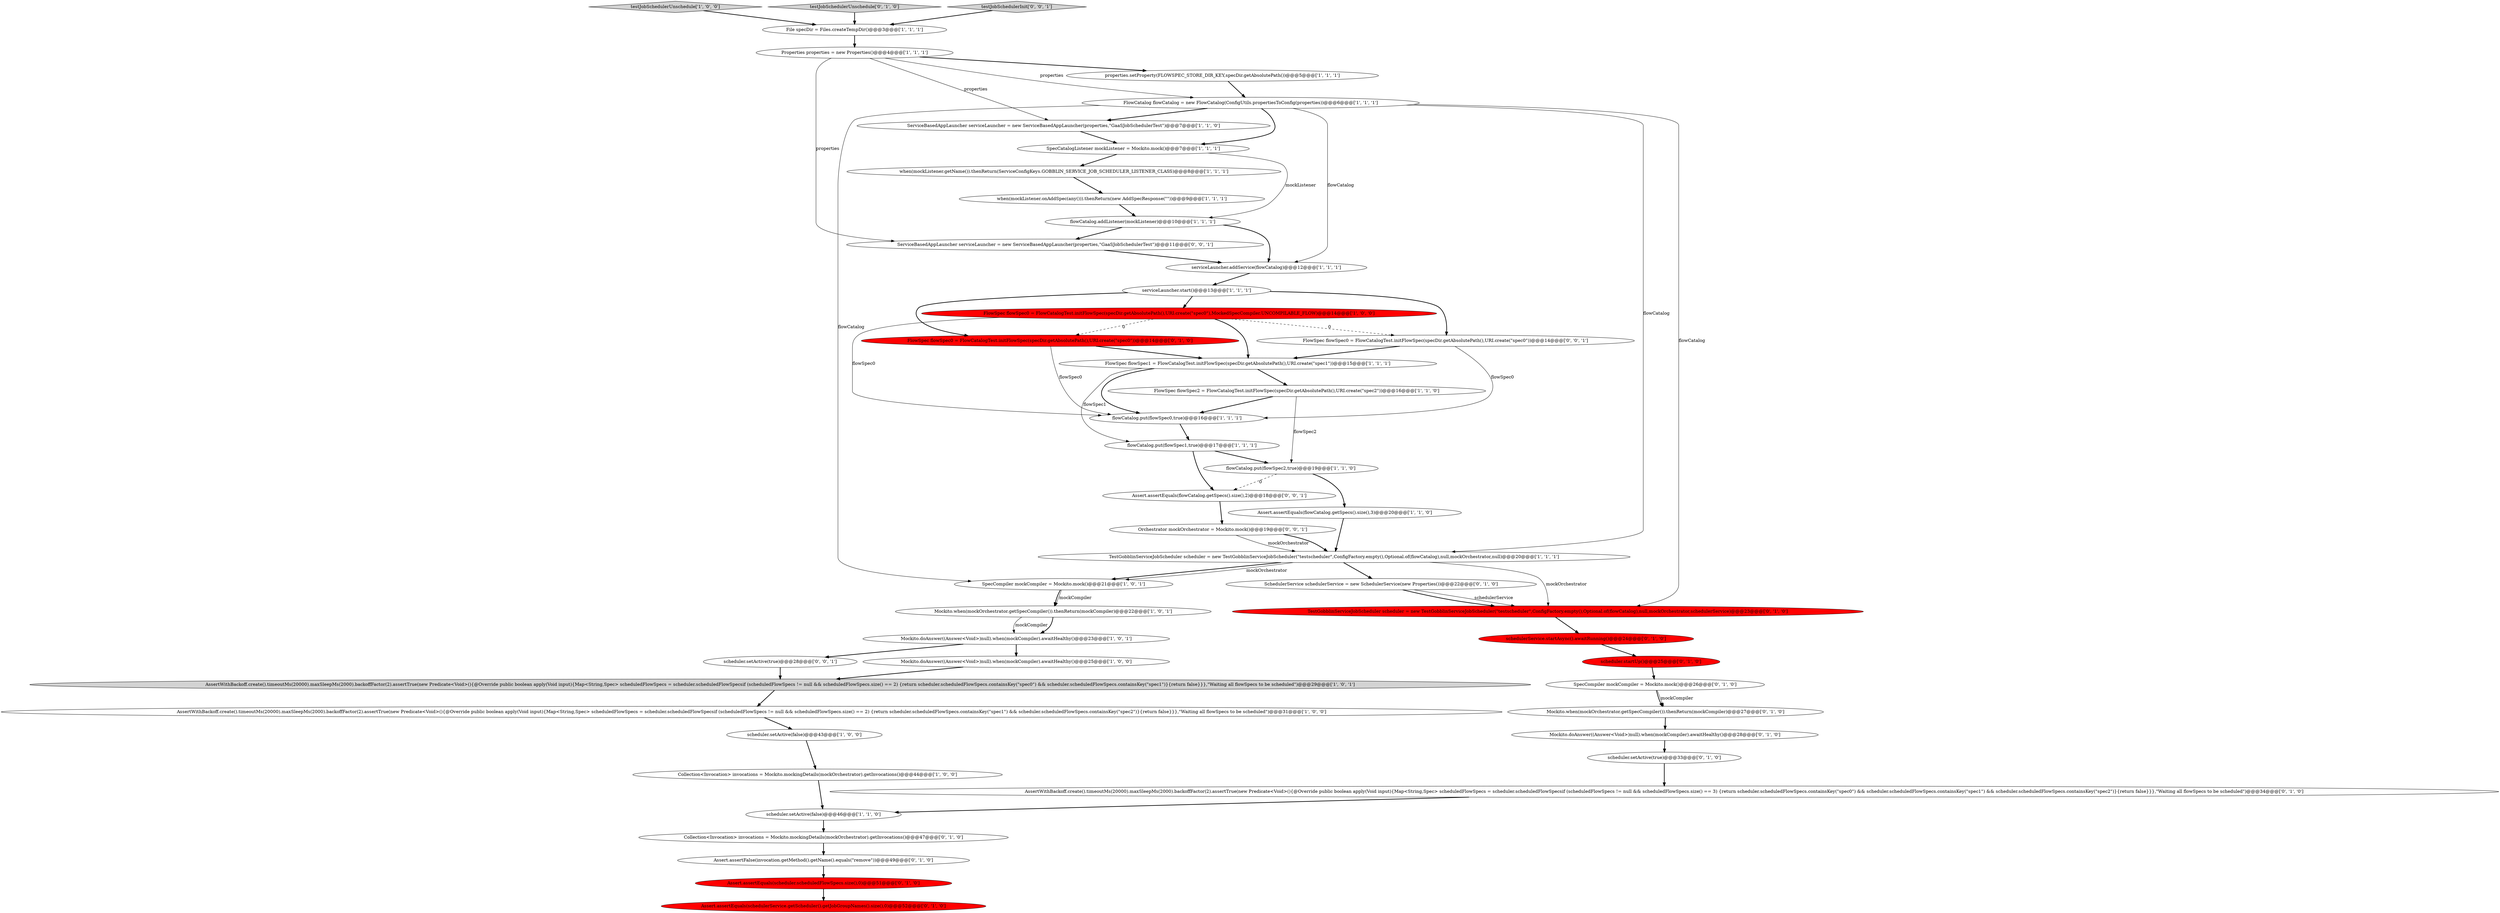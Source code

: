 digraph {
31 [style = filled, label = "AssertWithBackoff.create().timeoutMs(20000).maxSleepMs(2000).backoffFactor(2).assertTrue(new Predicate<Void>(){@Override public boolean apply(Void input){Map<String,Spec> scheduledFlowSpecs = scheduler.scheduledFlowSpecsif (scheduledFlowSpecs != null && scheduledFlowSpecs.size() == 3) {return scheduler.scheduledFlowSpecs.containsKey(\"spec0\") && scheduler.scheduledFlowSpecs.containsKey(\"spec1\") && scheduler.scheduledFlowSpecs.containsKey(\"spec2\")}{return false}}},\"Waiting all flowSpecs to be scheduled\")@@@34@@@['0', '1', '0']", fillcolor = white, shape = ellipse image = "AAA0AAABBB2BBB"];
30 [style = filled, label = "SpecCompiler mockCompiler = Mockito.mock()@@@26@@@['0', '1', '0']", fillcolor = white, shape = ellipse image = "AAA0AAABBB2BBB"];
11 [style = filled, label = "TestGobblinServiceJobScheduler scheduler = new TestGobblinServiceJobScheduler(\"testscheduler\",ConfigFactory.empty(),Optional.of(flowCatalog),null,mockOrchestrator,null)@@@20@@@['1', '1', '1']", fillcolor = white, shape = ellipse image = "AAA0AAABBB1BBB"];
5 [style = filled, label = "Assert.assertEquals(flowCatalog.getSpecs().size(),3)@@@20@@@['1', '1', '0']", fillcolor = white, shape = ellipse image = "AAA0AAABBB1BBB"];
39 [style = filled, label = "Assert.assertEquals(scheduler.scheduledFlowSpecs.size(),0)@@@51@@@['0', '1', '0']", fillcolor = red, shape = ellipse image = "AAA1AAABBB2BBB"];
41 [style = filled, label = "Assert.assertFalse(invocation.getMethod().getName().equals(\"remove\"))@@@49@@@['0', '1', '0']", fillcolor = white, shape = ellipse image = "AAA0AAABBB2BBB"];
18 [style = filled, label = "Mockito.when(mockOrchestrator.getSpecCompiler()).thenReturn(mockCompiler)@@@22@@@['1', '0', '1']", fillcolor = white, shape = ellipse image = "AAA0AAABBB1BBB"];
1 [style = filled, label = "flowCatalog.put(flowSpec1,true)@@@17@@@['1', '1', '1']", fillcolor = white, shape = ellipse image = "AAA0AAABBB1BBB"];
7 [style = filled, label = "Properties properties = new Properties()@@@4@@@['1', '1', '1']", fillcolor = white, shape = ellipse image = "AAA0AAABBB1BBB"];
32 [style = filled, label = "scheduler.setActive(true)@@@33@@@['0', '1', '0']", fillcolor = white, shape = ellipse image = "AAA0AAABBB2BBB"];
26 [style = filled, label = "properties.setProperty(FLOWSPEC_STORE_DIR_KEY,specDir.getAbsolutePath())@@@5@@@['1', '1', '1']", fillcolor = white, shape = ellipse image = "AAA0AAABBB1BBB"];
42 [style = filled, label = "SchedulerService schedulerService = new SchedulerService(new Properties())@@@22@@@['0', '1', '0']", fillcolor = white, shape = ellipse image = "AAA0AAABBB2BBB"];
46 [style = filled, label = "Orchestrator mockOrchestrator = Mockito.mock()@@@19@@@['0', '0', '1']", fillcolor = white, shape = ellipse image = "AAA0AAABBB3BBB"];
48 [style = filled, label = "FlowSpec flowSpec0 = FlowCatalogTest.initFlowSpec(specDir.getAbsolutePath(),URI.create(\"spec0\"))@@@14@@@['0', '0', '1']", fillcolor = white, shape = ellipse image = "AAA0AAABBB3BBB"];
0 [style = filled, label = "Mockito.doAnswer((Answer<Void>)null).when(mockCompiler).awaitHealthy()@@@25@@@['1', '0', '0']", fillcolor = white, shape = ellipse image = "AAA0AAABBB1BBB"];
37 [style = filled, label = "Assert.assertEquals(schedulerService.getScheduler().getJobGroupNames().size(),0)@@@52@@@['0', '1', '0']", fillcolor = red, shape = ellipse image = "AAA1AAABBB2BBB"];
6 [style = filled, label = "testJobSchedulerUnschedule['1', '0', '0']", fillcolor = lightgray, shape = diamond image = "AAA0AAABBB1BBB"];
43 [style = filled, label = "testJobSchedulerUnschedule['0', '1', '0']", fillcolor = lightgray, shape = diamond image = "AAA0AAABBB2BBB"];
4 [style = filled, label = "ServiceBasedAppLauncher serviceLauncher = new ServiceBasedAppLauncher(properties,\"GaaSJobSchedulerTest\")@@@7@@@['1', '1', '0']", fillcolor = white, shape = ellipse image = "AAA0AAABBB1BBB"];
45 [style = filled, label = "scheduler.setActive(true)@@@28@@@['0', '0', '1']", fillcolor = white, shape = ellipse image = "AAA0AAABBB3BBB"];
24 [style = filled, label = "SpecCompiler mockCompiler = Mockito.mock()@@@21@@@['1', '0', '1']", fillcolor = white, shape = ellipse image = "AAA0AAABBB1BBB"];
14 [style = filled, label = "when(mockListener.getName()).thenReturn(ServiceConfigKeys.GOBBLIN_SERVICE_JOB_SCHEDULER_LISTENER_CLASS)@@@8@@@['1', '1', '1']", fillcolor = white, shape = ellipse image = "AAA0AAABBB1BBB"];
22 [style = filled, label = "FlowSpec flowSpec1 = FlowCatalogTest.initFlowSpec(specDir.getAbsolutePath(),URI.create(\"spec1\"))@@@15@@@['1', '1', '1']", fillcolor = white, shape = ellipse image = "AAA0AAABBB1BBB"];
2 [style = filled, label = "Collection<Invocation> invocations = Mockito.mockingDetails(mockOrchestrator).getInvocations()@@@44@@@['1', '0', '0']", fillcolor = white, shape = ellipse image = "AAA0AAABBB1BBB"];
27 [style = filled, label = "SpecCatalogListener mockListener = Mockito.mock()@@@7@@@['1', '1', '1']", fillcolor = white, shape = ellipse image = "AAA0AAABBB1BBB"];
47 [style = filled, label = "testJobSchedulerInit['0', '0', '1']", fillcolor = lightgray, shape = diamond image = "AAA0AAABBB3BBB"];
8 [style = filled, label = "FlowCatalog flowCatalog = new FlowCatalog(ConfigUtils.propertiesToConfig(properties))@@@6@@@['1', '1', '1']", fillcolor = white, shape = ellipse image = "AAA0AAABBB1BBB"];
38 [style = filled, label = "Mockito.doAnswer((Answer<Void>)null).when(mockCompiler).awaitHealthy()@@@28@@@['0', '1', '0']", fillcolor = white, shape = ellipse image = "AAA0AAABBB2BBB"];
23 [style = filled, label = "when(mockListener.onAddSpec(any())).thenReturn(new AddSpecResponse(\"\"))@@@9@@@['1', '1', '1']", fillcolor = white, shape = ellipse image = "AAA0AAABBB1BBB"];
10 [style = filled, label = "File specDir = Files.createTempDir()@@@3@@@['1', '1', '1']", fillcolor = white, shape = ellipse image = "AAA0AAABBB1BBB"];
44 [style = filled, label = "ServiceBasedAppLauncher serviceLauncher = new ServiceBasedAppLauncher(properties,\"GaaSJobSchedulerTest\")@@@11@@@['0', '0', '1']", fillcolor = white, shape = ellipse image = "AAA0AAABBB3BBB"];
3 [style = filled, label = "AssertWithBackoff.create().timeoutMs(20000).maxSleepMs(2000).backoffFactor(2).assertTrue(new Predicate<Void>(){@Override public boolean apply(Void input){Map<String,Spec> scheduledFlowSpecs = scheduler.scheduledFlowSpecsif (scheduledFlowSpecs != null && scheduledFlowSpecs.size() == 2) {return scheduler.scheduledFlowSpecs.containsKey(\"spec0\") && scheduler.scheduledFlowSpecs.containsKey(\"spec1\")}{return false}}},\"Waiting all flowSpecs to be scheduled\")@@@29@@@['1', '0', '1']", fillcolor = lightgray, shape = ellipse image = "AAA0AAABBB1BBB"];
13 [style = filled, label = "FlowSpec flowSpec0 = FlowCatalogTest.initFlowSpec(specDir.getAbsolutePath(),URI.create(\"spec0\"),MockedSpecCompiler.UNCOMPILABLE_FLOW)@@@14@@@['1', '0', '0']", fillcolor = red, shape = ellipse image = "AAA1AAABBB1BBB"];
29 [style = filled, label = "Mockito.when(mockOrchestrator.getSpecCompiler()).thenReturn(mockCompiler)@@@27@@@['0', '1', '0']", fillcolor = white, shape = ellipse image = "AAA0AAABBB2BBB"];
49 [style = filled, label = "Assert.assertEquals(flowCatalog.getSpecs().size(),2)@@@18@@@['0', '0', '1']", fillcolor = white, shape = ellipse image = "AAA0AAABBB3BBB"];
19 [style = filled, label = "flowCatalog.put(flowSpec2,true)@@@19@@@['1', '1', '0']", fillcolor = white, shape = ellipse image = "AAA0AAABBB1BBB"];
33 [style = filled, label = "schedulerService.startAsync().awaitRunning()@@@24@@@['0', '1', '0']", fillcolor = red, shape = ellipse image = "AAA1AAABBB2BBB"];
17 [style = filled, label = "serviceLauncher.addService(flowCatalog)@@@12@@@['1', '1', '1']", fillcolor = white, shape = ellipse image = "AAA0AAABBB1BBB"];
15 [style = filled, label = "AssertWithBackoff.create().timeoutMs(20000).maxSleepMs(2000).backoffFactor(2).assertTrue(new Predicate<Void>(){@Override public boolean apply(Void input){Map<String,Spec> scheduledFlowSpecs = scheduler.scheduledFlowSpecsif (scheduledFlowSpecs != null && scheduledFlowSpecs.size() == 2) {return scheduler.scheduledFlowSpecs.containsKey(\"spec1\") && scheduler.scheduledFlowSpecs.containsKey(\"spec2\")}{return false}}},\"Waiting all flowSpecs to be scheduled\")@@@31@@@['1', '0', '0']", fillcolor = white, shape = ellipse image = "AAA0AAABBB1BBB"];
21 [style = filled, label = "flowCatalog.put(flowSpec0,true)@@@16@@@['1', '1', '1']", fillcolor = white, shape = ellipse image = "AAA0AAABBB1BBB"];
34 [style = filled, label = "scheduler.startUp()@@@25@@@['0', '1', '0']", fillcolor = red, shape = ellipse image = "AAA1AAABBB2BBB"];
20 [style = filled, label = "scheduler.setActive(false)@@@46@@@['1', '1', '0']", fillcolor = white, shape = ellipse image = "AAA0AAABBB1BBB"];
9 [style = filled, label = "scheduler.setActive(false)@@@43@@@['1', '0', '0']", fillcolor = white, shape = ellipse image = "AAA0AAABBB1BBB"];
35 [style = filled, label = "FlowSpec flowSpec0 = FlowCatalogTest.initFlowSpec(specDir.getAbsolutePath(),URI.create(\"spec0\"))@@@14@@@['0', '1', '0']", fillcolor = red, shape = ellipse image = "AAA1AAABBB2BBB"];
12 [style = filled, label = "Mockito.doAnswer((Answer<Void>)null).when(mockCompiler).awaitHealthy()@@@23@@@['1', '0', '1']", fillcolor = white, shape = ellipse image = "AAA0AAABBB1BBB"];
28 [style = filled, label = "flowCatalog.addListener(mockListener)@@@10@@@['1', '1', '1']", fillcolor = white, shape = ellipse image = "AAA0AAABBB1BBB"];
25 [style = filled, label = "serviceLauncher.start()@@@13@@@['1', '1', '1']", fillcolor = white, shape = ellipse image = "AAA0AAABBB1BBB"];
36 [style = filled, label = "TestGobblinServiceJobScheduler scheduler = new TestGobblinServiceJobScheduler(\"testscheduler\",ConfigFactory.empty(),Optional.of(flowCatalog),null,mockOrchestrator,schedulerService)@@@23@@@['0', '1', '0']", fillcolor = red, shape = ellipse image = "AAA1AAABBB2BBB"];
40 [style = filled, label = "Collection<Invocation> invocations = Mockito.mockingDetails(mockOrchestrator).getInvocations()@@@47@@@['0', '1', '0']", fillcolor = white, shape = ellipse image = "AAA0AAABBB2BBB"];
16 [style = filled, label = "FlowSpec flowSpec2 = FlowCatalogTest.initFlowSpec(specDir.getAbsolutePath(),URI.create(\"spec2\"))@@@16@@@['1', '1', '0']", fillcolor = white, shape = ellipse image = "AAA0AAABBB1BBB"];
39->37 [style = bold, label=""];
0->3 [style = bold, label=""];
17->25 [style = bold, label=""];
11->36 [style = solid, label="mockOrchestrator"];
42->36 [style = solid, label="schedulerService"];
2->20 [style = bold, label=""];
12->45 [style = bold, label=""];
7->44 [style = solid, label="properties"];
27->14 [style = bold, label=""];
13->35 [style = dashed, label="0"];
45->3 [style = bold, label=""];
9->2 [style = bold, label=""];
25->13 [style = bold, label=""];
22->16 [style = bold, label=""];
46->11 [style = solid, label="mockOrchestrator"];
13->48 [style = dashed, label="0"];
35->22 [style = bold, label=""];
35->21 [style = solid, label="flowSpec0"];
18->12 [style = bold, label=""];
22->21 [style = bold, label=""];
8->36 [style = solid, label="flowCatalog"];
26->8 [style = bold, label=""];
3->15 [style = bold, label=""];
48->22 [style = bold, label=""];
1->49 [style = bold, label=""];
47->10 [style = bold, label=""];
11->42 [style = bold, label=""];
42->36 [style = bold, label=""];
25->48 [style = bold, label=""];
16->19 [style = solid, label="flowSpec2"];
11->24 [style = bold, label=""];
25->35 [style = bold, label=""];
24->18 [style = bold, label=""];
10->7 [style = bold, label=""];
12->0 [style = bold, label=""];
36->33 [style = bold, label=""];
34->30 [style = bold, label=""];
30->29 [style = bold, label=""];
44->17 [style = bold, label=""];
46->11 [style = bold, label=""];
19->49 [style = dashed, label="0"];
38->32 [style = bold, label=""];
7->26 [style = bold, label=""];
23->28 [style = bold, label=""];
19->5 [style = bold, label=""];
20->40 [style = bold, label=""];
8->17 [style = solid, label="flowCatalog"];
7->4 [style = solid, label="properties"];
14->23 [style = bold, label=""];
15->9 [style = bold, label=""];
49->46 [style = bold, label=""];
16->21 [style = bold, label=""];
13->21 [style = solid, label="flowSpec0"];
6->10 [style = bold, label=""];
21->1 [style = bold, label=""];
4->27 [style = bold, label=""];
40->41 [style = bold, label=""];
7->8 [style = solid, label="properties"];
28->44 [style = bold, label=""];
48->21 [style = solid, label="flowSpec0"];
28->17 [style = bold, label=""];
11->24 [style = solid, label="mockOrchestrator"];
43->10 [style = bold, label=""];
29->38 [style = bold, label=""];
5->11 [style = bold, label=""];
27->28 [style = solid, label="mockListener"];
13->22 [style = bold, label=""];
22->1 [style = solid, label="flowSpec1"];
8->4 [style = bold, label=""];
31->20 [style = bold, label=""];
1->19 [style = bold, label=""];
41->39 [style = bold, label=""];
8->27 [style = bold, label=""];
8->24 [style = solid, label="flowCatalog"];
33->34 [style = bold, label=""];
30->29 [style = solid, label="mockCompiler"];
24->18 [style = solid, label="mockCompiler"];
32->31 [style = bold, label=""];
18->12 [style = solid, label="mockCompiler"];
8->11 [style = solid, label="flowCatalog"];
}
